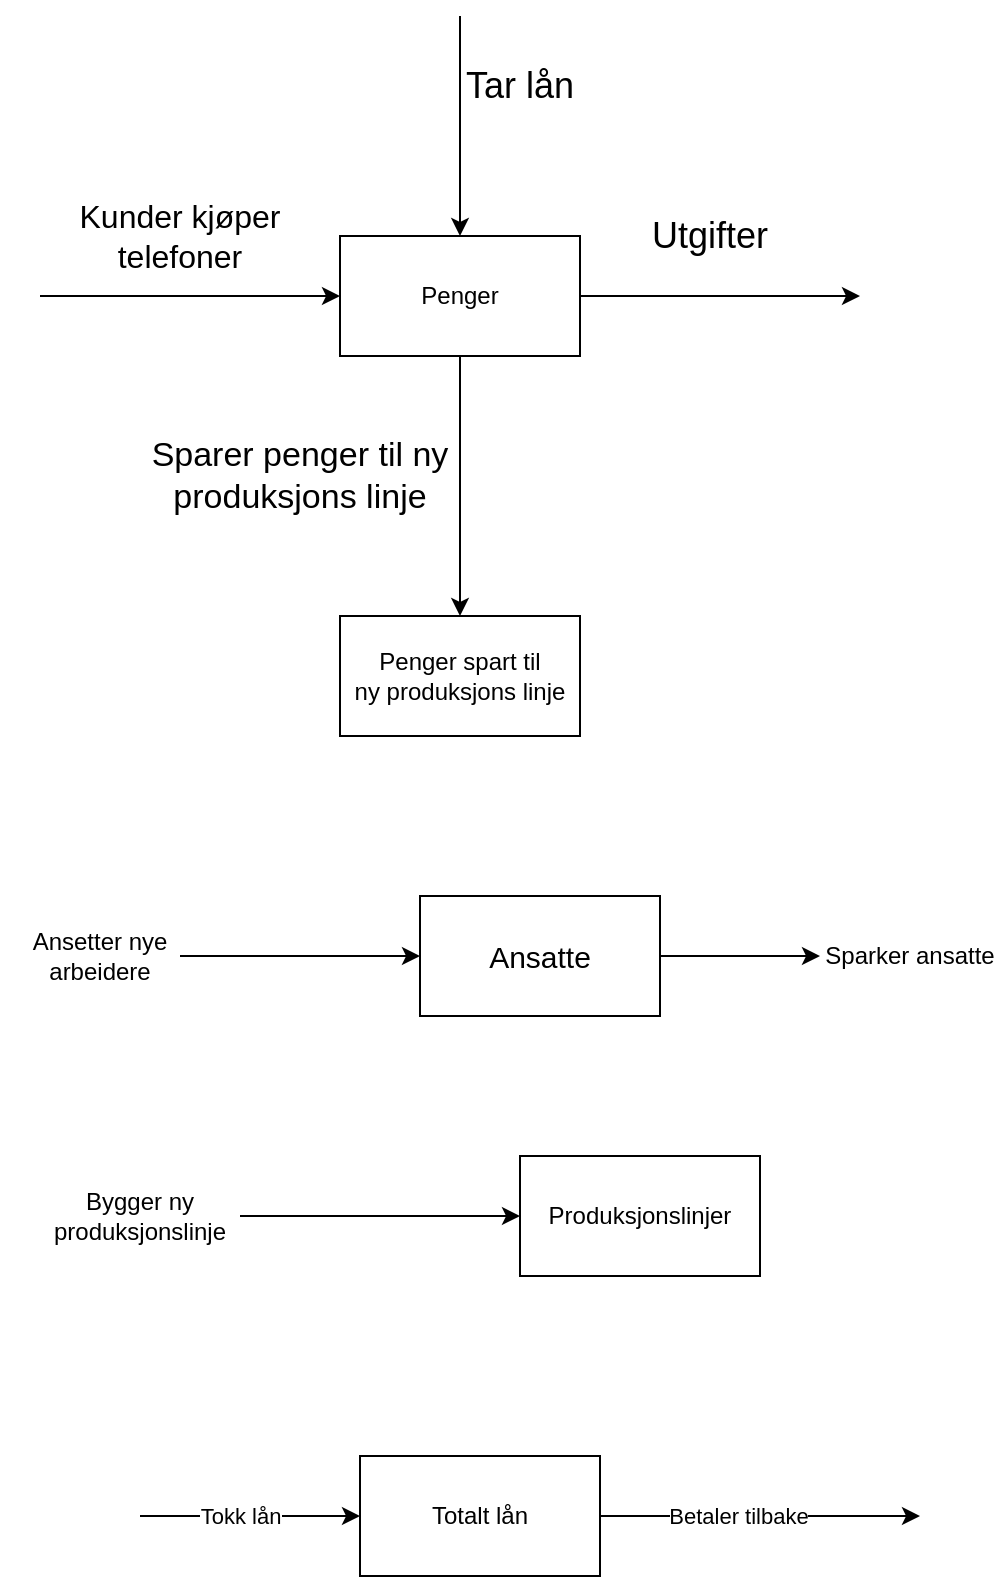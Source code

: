 <mxfile version="15.3.7" type="device"><diagram id="Yf2gBplEG-NQwNtgg23l" name="Page-1"><mxGraphModel dx="656" dy="627" grid="1" gridSize="10" guides="1" tooltips="1" connect="1" arrows="1" fold="1" page="1" pageScale="1" pageWidth="827" pageHeight="1169" math="0" shadow="0"><root><mxCell id="0"/><mxCell id="1" parent="0"/><mxCell id="mGOlQzBUEcSWNrgLh9pG-11" style="edgeStyle=orthogonalEdgeStyle;rounded=0;orthogonalLoop=1;jettySize=auto;html=1;" edge="1" parent="1" source="mGOlQzBUEcSWNrgLh9pG-2"><mxGeometry relative="1" as="geometry"><mxPoint x="480" y="160" as="targetPoint"/></mxGeometry></mxCell><mxCell id="mGOlQzBUEcSWNrgLh9pG-12" style="edgeStyle=orthogonalEdgeStyle;rounded=0;orthogonalLoop=1;jettySize=auto;html=1;" edge="1" parent="1" source="mGOlQzBUEcSWNrgLh9pG-2" target="mGOlQzBUEcSWNrgLh9pG-5"><mxGeometry relative="1" as="geometry"/></mxCell><mxCell id="mGOlQzBUEcSWNrgLh9pG-2" value="Penger" style="rounded=0;whiteSpace=wrap;html=1;" vertex="1" parent="1"><mxGeometry x="220" y="130" width="120" height="60" as="geometry"/></mxCell><mxCell id="mGOlQzBUEcSWNrgLh9pG-3" style="edgeStyle=orthogonalEdgeStyle;rounded=0;orthogonalLoop=1;jettySize=auto;html=1;exitX=0.5;exitY=1;exitDx=0;exitDy=0;" edge="1" parent="1" source="mGOlQzBUEcSWNrgLh9pG-2" target="mGOlQzBUEcSWNrgLh9pG-2"><mxGeometry relative="1" as="geometry"/></mxCell><mxCell id="mGOlQzBUEcSWNrgLh9pG-5" value="Penger spart til&lt;br&gt;ny produksjons linje" style="rounded=0;whiteSpace=wrap;html=1;" vertex="1" parent="1"><mxGeometry x="220" y="320" width="120" height="60" as="geometry"/></mxCell><mxCell id="mGOlQzBUEcSWNrgLh9pG-8" value="&lt;font style=&quot;font-size: 18px&quot;&gt;Utgifter&lt;/font&gt;" style="text;html=1;strokeColor=none;fillColor=none;align=center;verticalAlign=middle;whiteSpace=wrap;rounded=0;" vertex="1" parent="1"><mxGeometry x="370" y="115" width="70" height="30" as="geometry"/></mxCell><mxCell id="mGOlQzBUEcSWNrgLh9pG-10" value="&lt;font style=&quot;font-size: 17px&quot;&gt;Sparer penger til ny produksjons linje&lt;/font&gt;" style="text;html=1;strokeColor=none;fillColor=none;align=center;verticalAlign=middle;whiteSpace=wrap;rounded=0;" vertex="1" parent="1"><mxGeometry x="120" y="220" width="160" height="60" as="geometry"/></mxCell><mxCell id="mGOlQzBUEcSWNrgLh9pG-13" value="" style="endArrow=classic;html=1;" edge="1" parent="1"><mxGeometry width="50" height="50" relative="1" as="geometry"><mxPoint x="70" y="160" as="sourcePoint"/><mxPoint x="220" y="160" as="targetPoint"/></mxGeometry></mxCell><mxCell id="mGOlQzBUEcSWNrgLh9pG-14" value="&lt;font style=&quot;font-size: 16px&quot;&gt;Kunder kjøper telefoner&lt;/font&gt;" style="text;html=1;strokeColor=none;fillColor=none;align=center;verticalAlign=middle;whiteSpace=wrap;rounded=0;" vertex="1" parent="1"><mxGeometry x="80" y="110" width="120" height="40" as="geometry"/></mxCell><mxCell id="mGOlQzBUEcSWNrgLh9pG-15" value="" style="endArrow=classic;html=1;" edge="1" parent="1" target="mGOlQzBUEcSWNrgLh9pG-2"><mxGeometry width="50" height="50" relative="1" as="geometry"><mxPoint x="280" y="20" as="sourcePoint"/><mxPoint x="390" y="260" as="targetPoint"/></mxGeometry></mxCell><mxCell id="mGOlQzBUEcSWNrgLh9pG-16" value="&lt;font style=&quot;font-size: 18px&quot;&gt;Tar lån&lt;/font&gt;" style="text;html=1;strokeColor=none;fillColor=none;align=center;verticalAlign=middle;whiteSpace=wrap;rounded=0;" vertex="1" parent="1"><mxGeometry x="270" y="40" width="80" height="30" as="geometry"/></mxCell><mxCell id="mGOlQzBUEcSWNrgLh9pG-20" style="edgeStyle=orthogonalEdgeStyle;rounded=0;orthogonalLoop=1;jettySize=auto;html=1;" edge="1" parent="1" source="mGOlQzBUEcSWNrgLh9pG-17"><mxGeometry relative="1" as="geometry"><mxPoint x="460" y="490" as="targetPoint"/></mxGeometry></mxCell><mxCell id="mGOlQzBUEcSWNrgLh9pG-17" value="&lt;font style=&quot;font-size: 15px&quot;&gt;Ansatte&lt;/font&gt;" style="rounded=0;whiteSpace=wrap;html=1;" vertex="1" parent="1"><mxGeometry x="260" y="460" width="120" height="60" as="geometry"/></mxCell><mxCell id="mGOlQzBUEcSWNrgLh9pG-18" value="" style="endArrow=classic;html=1;entryX=0;entryY=0.5;entryDx=0;entryDy=0;" edge="1" parent="1" target="mGOlQzBUEcSWNrgLh9pG-17"><mxGeometry width="50" height="50" relative="1" as="geometry"><mxPoint x="140" y="490" as="sourcePoint"/><mxPoint x="400" y="490" as="targetPoint"/></mxGeometry></mxCell><mxCell id="mGOlQzBUEcSWNrgLh9pG-21" value="Sparker ansatte" style="text;html=1;strokeColor=none;fillColor=none;align=center;verticalAlign=middle;whiteSpace=wrap;rounded=0;" vertex="1" parent="1"><mxGeometry x="460" y="465" width="90" height="50" as="geometry"/></mxCell><mxCell id="mGOlQzBUEcSWNrgLh9pG-22" value="Ansetter nye&lt;br&gt;arbeidere" style="text;html=1;strokeColor=none;fillColor=none;align=center;verticalAlign=middle;whiteSpace=wrap;rounded=0;" vertex="1" parent="1"><mxGeometry x="50" y="465" width="100" height="50" as="geometry"/></mxCell><mxCell id="mGOlQzBUEcSWNrgLh9pG-23" value="Produksjonslinjer" style="rounded=0;whiteSpace=wrap;html=1;" vertex="1" parent="1"><mxGeometry x="310" y="590" width="120" height="60" as="geometry"/></mxCell><mxCell id="mGOlQzBUEcSWNrgLh9pG-24" value="" style="endArrow=classic;html=1;entryX=0;entryY=0.5;entryDx=0;entryDy=0;" edge="1" parent="1" target="mGOlQzBUEcSWNrgLh9pG-23"><mxGeometry width="50" height="50" relative="1" as="geometry"><mxPoint x="170" y="620" as="sourcePoint"/><mxPoint x="390" y="600" as="targetPoint"/></mxGeometry></mxCell><mxCell id="mGOlQzBUEcSWNrgLh9pG-25" value="Bygger ny produksjonslinje" style="text;html=1;strokeColor=none;fillColor=none;align=center;verticalAlign=middle;whiteSpace=wrap;rounded=0;" vertex="1" parent="1"><mxGeometry x="70" y="600" width="100" height="40" as="geometry"/></mxCell><mxCell id="mGOlQzBUEcSWNrgLh9pG-29" style="edgeStyle=orthogonalEdgeStyle;rounded=0;orthogonalLoop=1;jettySize=auto;html=1;" edge="1" parent="1" source="mGOlQzBUEcSWNrgLh9pG-26"><mxGeometry relative="1" as="geometry"><mxPoint x="510" y="770" as="targetPoint"/></mxGeometry></mxCell><mxCell id="mGOlQzBUEcSWNrgLh9pG-30" value="Betaler tilbake" style="edgeLabel;html=1;align=center;verticalAlign=middle;resizable=0;points=[];" vertex="1" connectable="0" parent="mGOlQzBUEcSWNrgLh9pG-29"><mxGeometry x="-0.138" relative="1" as="geometry"><mxPoint as="offset"/></mxGeometry></mxCell><mxCell id="mGOlQzBUEcSWNrgLh9pG-26" value="Totalt lån" style="rounded=0;whiteSpace=wrap;html=1;" vertex="1" parent="1"><mxGeometry x="230" y="740" width="120" height="60" as="geometry"/></mxCell><mxCell id="mGOlQzBUEcSWNrgLh9pG-27" value="" style="endArrow=classic;html=1;entryX=0;entryY=0.5;entryDx=0;entryDy=0;" edge="1" parent="1" target="mGOlQzBUEcSWNrgLh9pG-26"><mxGeometry width="50" height="50" relative="1" as="geometry"><mxPoint x="120" y="770" as="sourcePoint"/><mxPoint x="290" y="690" as="targetPoint"/><Array as="points"/></mxGeometry></mxCell><mxCell id="mGOlQzBUEcSWNrgLh9pG-28" value="Tokk lån" style="edgeLabel;html=1;align=center;verticalAlign=middle;resizable=0;points=[];" vertex="1" connectable="0" parent="mGOlQzBUEcSWNrgLh9pG-27"><mxGeometry x="-0.458" relative="1" as="geometry"><mxPoint x="20" as="offset"/></mxGeometry></mxCell></root></mxGraphModel></diagram></mxfile>